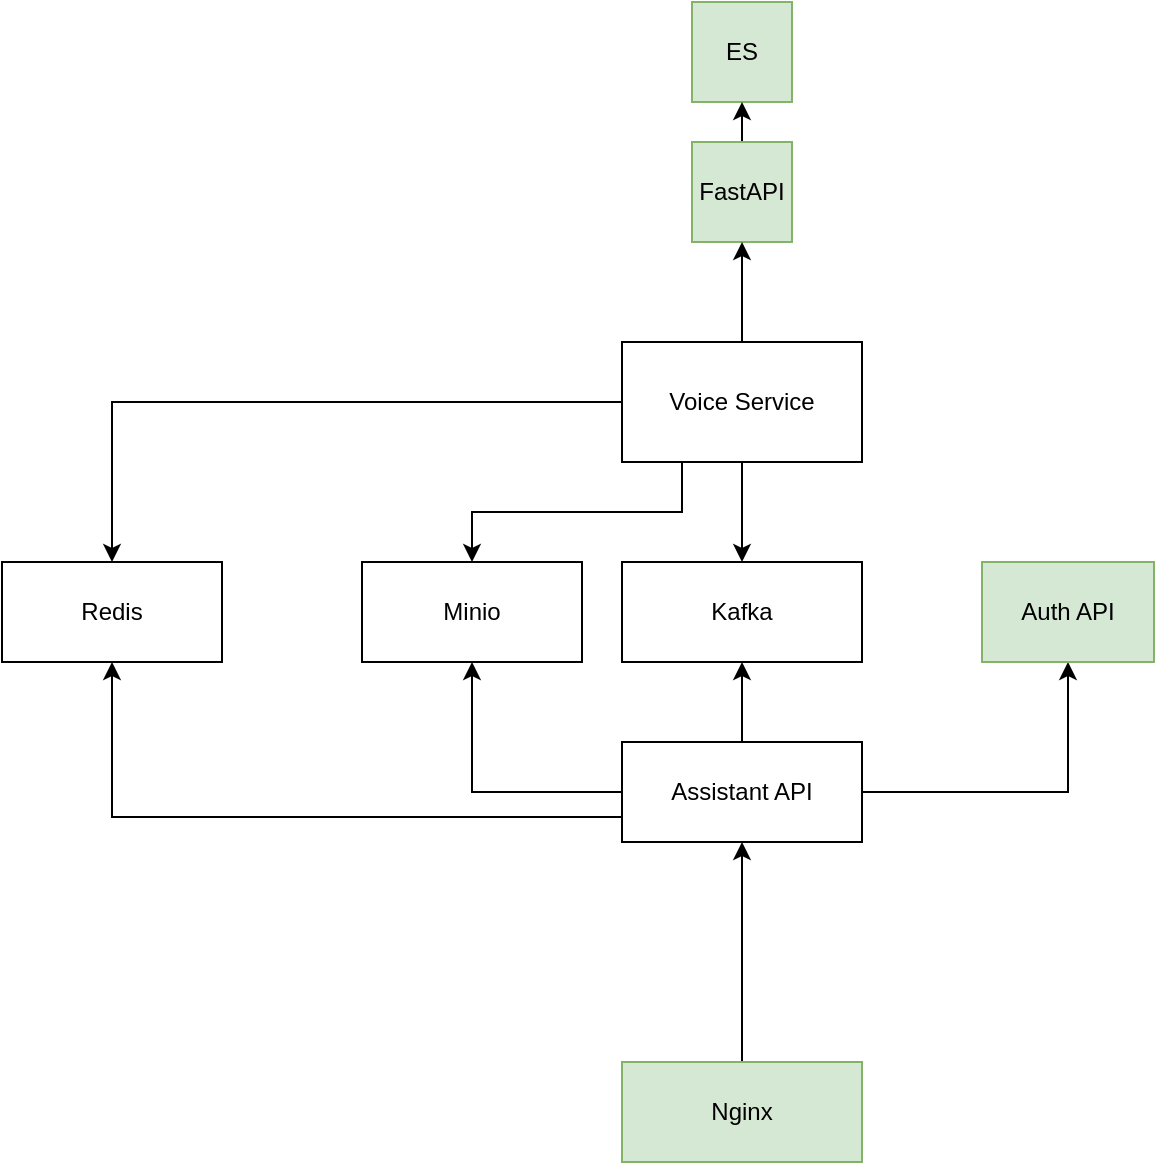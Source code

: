 <mxfile version="20.5.3" type="github">
  <diagram id="Ix7QWcQuGPu8SkgUfga9" name="Страница 1">
    <mxGraphModel dx="1422" dy="762" grid="1" gridSize="10" guides="1" tooltips="1" connect="1" arrows="1" fold="1" page="1" pageScale="1" pageWidth="827" pageHeight="1169" math="0" shadow="0">
      <root>
        <mxCell id="0" />
        <mxCell id="1" parent="0" />
        <mxCell id="u7zNJJLeJ_4J5_nsvkjZ-1" value="ES" style="rounded=0;whiteSpace=wrap;html=1;fillColor=#d5e8d4;strokeColor=#82b366;" parent="1" vertex="1">
          <mxGeometry x="565" y="230" width="50" height="50" as="geometry" />
        </mxCell>
        <mxCell id="u7zNJJLeJ_4J5_nsvkjZ-43" style="edgeStyle=orthogonalEdgeStyle;rounded=0;orthogonalLoop=1;jettySize=auto;html=1;exitX=0.5;exitY=0;exitDx=0;exitDy=0;entryX=0.5;entryY=1;entryDx=0;entryDy=0;fontFamily=Helvetica;fontSize=12;fontColor=default;" parent="1" source="u7zNJJLeJ_4J5_nsvkjZ-3" target="u7zNJJLeJ_4J5_nsvkjZ-1" edge="1">
          <mxGeometry relative="1" as="geometry" />
        </mxCell>
        <mxCell id="u7zNJJLeJ_4J5_nsvkjZ-3" value="FastAPI" style="rounded=0;whiteSpace=wrap;html=1;fillColor=#d5e8d4;strokeColor=#82b366;" parent="1" vertex="1">
          <mxGeometry x="565" y="300" width="50" height="50" as="geometry" />
        </mxCell>
        <mxCell id="u7zNJJLeJ_4J5_nsvkjZ-24" style="edgeStyle=orthogonalEdgeStyle;rounded=0;orthogonalLoop=1;jettySize=auto;html=1;exitX=0.5;exitY=0;exitDx=0;exitDy=0;entryX=0.5;entryY=1;entryDx=0;entryDy=0;fontFamily=Helvetica;fontSize=12;fontColor=default;" parent="1" source="u7zNJJLeJ_4J5_nsvkjZ-5" target="u7zNJJLeJ_4J5_nsvkjZ-23" edge="1">
          <mxGeometry relative="1" as="geometry" />
        </mxCell>
        <mxCell id="u7zNJJLeJ_4J5_nsvkjZ-34" style="edgeStyle=orthogonalEdgeStyle;rounded=0;orthogonalLoop=1;jettySize=auto;html=1;exitX=0;exitY=0.5;exitDx=0;exitDy=0;entryX=0.5;entryY=1;entryDx=0;entryDy=0;fontFamily=Helvetica;fontSize=12;fontColor=default;" parent="1" source="u7zNJJLeJ_4J5_nsvkjZ-5" target="u7zNJJLeJ_4J5_nsvkjZ-28" edge="1">
          <mxGeometry relative="1" as="geometry" />
        </mxCell>
        <mxCell id="u7zNJJLeJ_4J5_nsvkjZ-40" style="edgeStyle=orthogonalEdgeStyle;rounded=0;orthogonalLoop=1;jettySize=auto;html=1;exitX=0;exitY=0.75;exitDx=0;exitDy=0;entryX=0.5;entryY=1;entryDx=0;entryDy=0;fontFamily=Helvetica;fontSize=12;fontColor=default;" parent="1" source="u7zNJJLeJ_4J5_nsvkjZ-5" target="u7zNJJLeJ_4J5_nsvkjZ-33" edge="1">
          <mxGeometry relative="1" as="geometry" />
        </mxCell>
        <mxCell id="u7zNJJLeJ_4J5_nsvkjZ-41" style="edgeStyle=orthogonalEdgeStyle;rounded=0;orthogonalLoop=1;jettySize=auto;html=1;exitX=1;exitY=0.5;exitDx=0;exitDy=0;entryX=0.5;entryY=1;entryDx=0;entryDy=0;fontFamily=Helvetica;fontSize=12;fontColor=default;" parent="1" source="u7zNJJLeJ_4J5_nsvkjZ-5" target="u7zNJJLeJ_4J5_nsvkjZ-11" edge="1">
          <mxGeometry relative="1" as="geometry" />
        </mxCell>
        <mxCell id="u7zNJJLeJ_4J5_nsvkjZ-5" value="Assistant API" style="rounded=0;whiteSpace=wrap;html=1;" parent="1" vertex="1">
          <mxGeometry x="530" y="600" width="120" height="50" as="geometry" />
        </mxCell>
        <mxCell id="u7zNJJLeJ_4J5_nsvkjZ-44" style="edgeStyle=orthogonalEdgeStyle;rounded=0;orthogonalLoop=1;jettySize=auto;html=1;exitX=0.5;exitY=0;exitDx=0;exitDy=0;entryX=0.5;entryY=1;entryDx=0;entryDy=0;fontFamily=Helvetica;fontSize=12;fontColor=default;" parent="1" source="u7zNJJLeJ_4J5_nsvkjZ-10" target="u7zNJJLeJ_4J5_nsvkjZ-5" edge="1">
          <mxGeometry relative="1" as="geometry" />
        </mxCell>
        <mxCell id="u7zNJJLeJ_4J5_nsvkjZ-10" value="Nginx" style="rounded=0;whiteSpace=wrap;html=1;strokeColor=#82b366;fontFamily=Helvetica;fontSize=12;fillColor=#d5e8d4;" parent="1" vertex="1">
          <mxGeometry x="530" y="760" width="120" height="50" as="geometry" />
        </mxCell>
        <mxCell id="u7zNJJLeJ_4J5_nsvkjZ-11" value="Auth API" style="rounded=0;whiteSpace=wrap;html=1;strokeColor=#82b366;fontFamily=Helvetica;fontSize=12;fillColor=#d5e8d4;" parent="1" vertex="1">
          <mxGeometry x="710" y="510" width="86" height="50" as="geometry" />
        </mxCell>
        <mxCell id="u7zNJJLeJ_4J5_nsvkjZ-23" value="Kafka" style="rounded=0;whiteSpace=wrap;html=1;strokeColor=default;fontFamily=Helvetica;fontSize=12;fontColor=default;fillColor=default;" parent="1" vertex="1">
          <mxGeometry x="530" y="510" width="120" height="50" as="geometry" />
        </mxCell>
        <mxCell id="u7zNJJLeJ_4J5_nsvkjZ-26" style="edgeStyle=orthogonalEdgeStyle;rounded=0;orthogonalLoop=1;jettySize=auto;html=1;exitX=0.5;exitY=1;exitDx=0;exitDy=0;entryX=0.5;entryY=0;entryDx=0;entryDy=0;fontFamily=Helvetica;fontSize=12;fontColor=default;" parent="1" source="u7zNJJLeJ_4J5_nsvkjZ-25" target="u7zNJJLeJ_4J5_nsvkjZ-23" edge="1">
          <mxGeometry relative="1" as="geometry" />
        </mxCell>
        <mxCell id="u7zNJJLeJ_4J5_nsvkjZ-35" style="edgeStyle=orthogonalEdgeStyle;rounded=0;orthogonalLoop=1;jettySize=auto;html=1;exitX=0.25;exitY=1;exitDx=0;exitDy=0;entryX=0.5;entryY=0;entryDx=0;entryDy=0;fontFamily=Helvetica;fontSize=12;fontColor=default;" parent="1" source="u7zNJJLeJ_4J5_nsvkjZ-25" target="u7zNJJLeJ_4J5_nsvkjZ-28" edge="1">
          <mxGeometry relative="1" as="geometry" />
        </mxCell>
        <mxCell id="u7zNJJLeJ_4J5_nsvkjZ-39" style="edgeStyle=orthogonalEdgeStyle;rounded=0;orthogonalLoop=1;jettySize=auto;html=1;exitX=0;exitY=0.5;exitDx=0;exitDy=0;entryX=0.5;entryY=0;entryDx=0;entryDy=0;fontFamily=Helvetica;fontSize=12;fontColor=default;" parent="1" source="u7zNJJLeJ_4J5_nsvkjZ-25" target="u7zNJJLeJ_4J5_nsvkjZ-33" edge="1">
          <mxGeometry relative="1" as="geometry" />
        </mxCell>
        <mxCell id="u7zNJJLeJ_4J5_nsvkjZ-42" style="edgeStyle=orthogonalEdgeStyle;rounded=0;orthogonalLoop=1;jettySize=auto;html=1;exitX=0.5;exitY=0;exitDx=0;exitDy=0;fontFamily=Helvetica;fontSize=12;fontColor=default;" parent="1" source="u7zNJJLeJ_4J5_nsvkjZ-25" target="u7zNJJLeJ_4J5_nsvkjZ-3" edge="1">
          <mxGeometry relative="1" as="geometry" />
        </mxCell>
        <mxCell id="u7zNJJLeJ_4J5_nsvkjZ-25" value="Voice Service" style="rounded=0;whiteSpace=wrap;html=1;strokeColor=default;fontFamily=Helvetica;fontSize=12;fontColor=default;fillColor=default;" parent="1" vertex="1">
          <mxGeometry x="530" y="400" width="120" height="60" as="geometry" />
        </mxCell>
        <mxCell id="u7zNJJLeJ_4J5_nsvkjZ-28" value="Minio" style="rounded=0;whiteSpace=wrap;html=1;strokeColor=default;fontFamily=Helvetica;fontSize=12;fontColor=default;fillColor=default;" parent="1" vertex="1">
          <mxGeometry x="400" y="510" width="110" height="50" as="geometry" />
        </mxCell>
        <mxCell id="u7zNJJLeJ_4J5_nsvkjZ-33" value="Redis" style="rounded=0;whiteSpace=wrap;html=1;strokeColor=default;fontFamily=Helvetica;fontSize=12;fontColor=default;fillColor=default;" parent="1" vertex="1">
          <mxGeometry x="220" y="510" width="110" height="50" as="geometry" />
        </mxCell>
      </root>
    </mxGraphModel>
  </diagram>
</mxfile>
